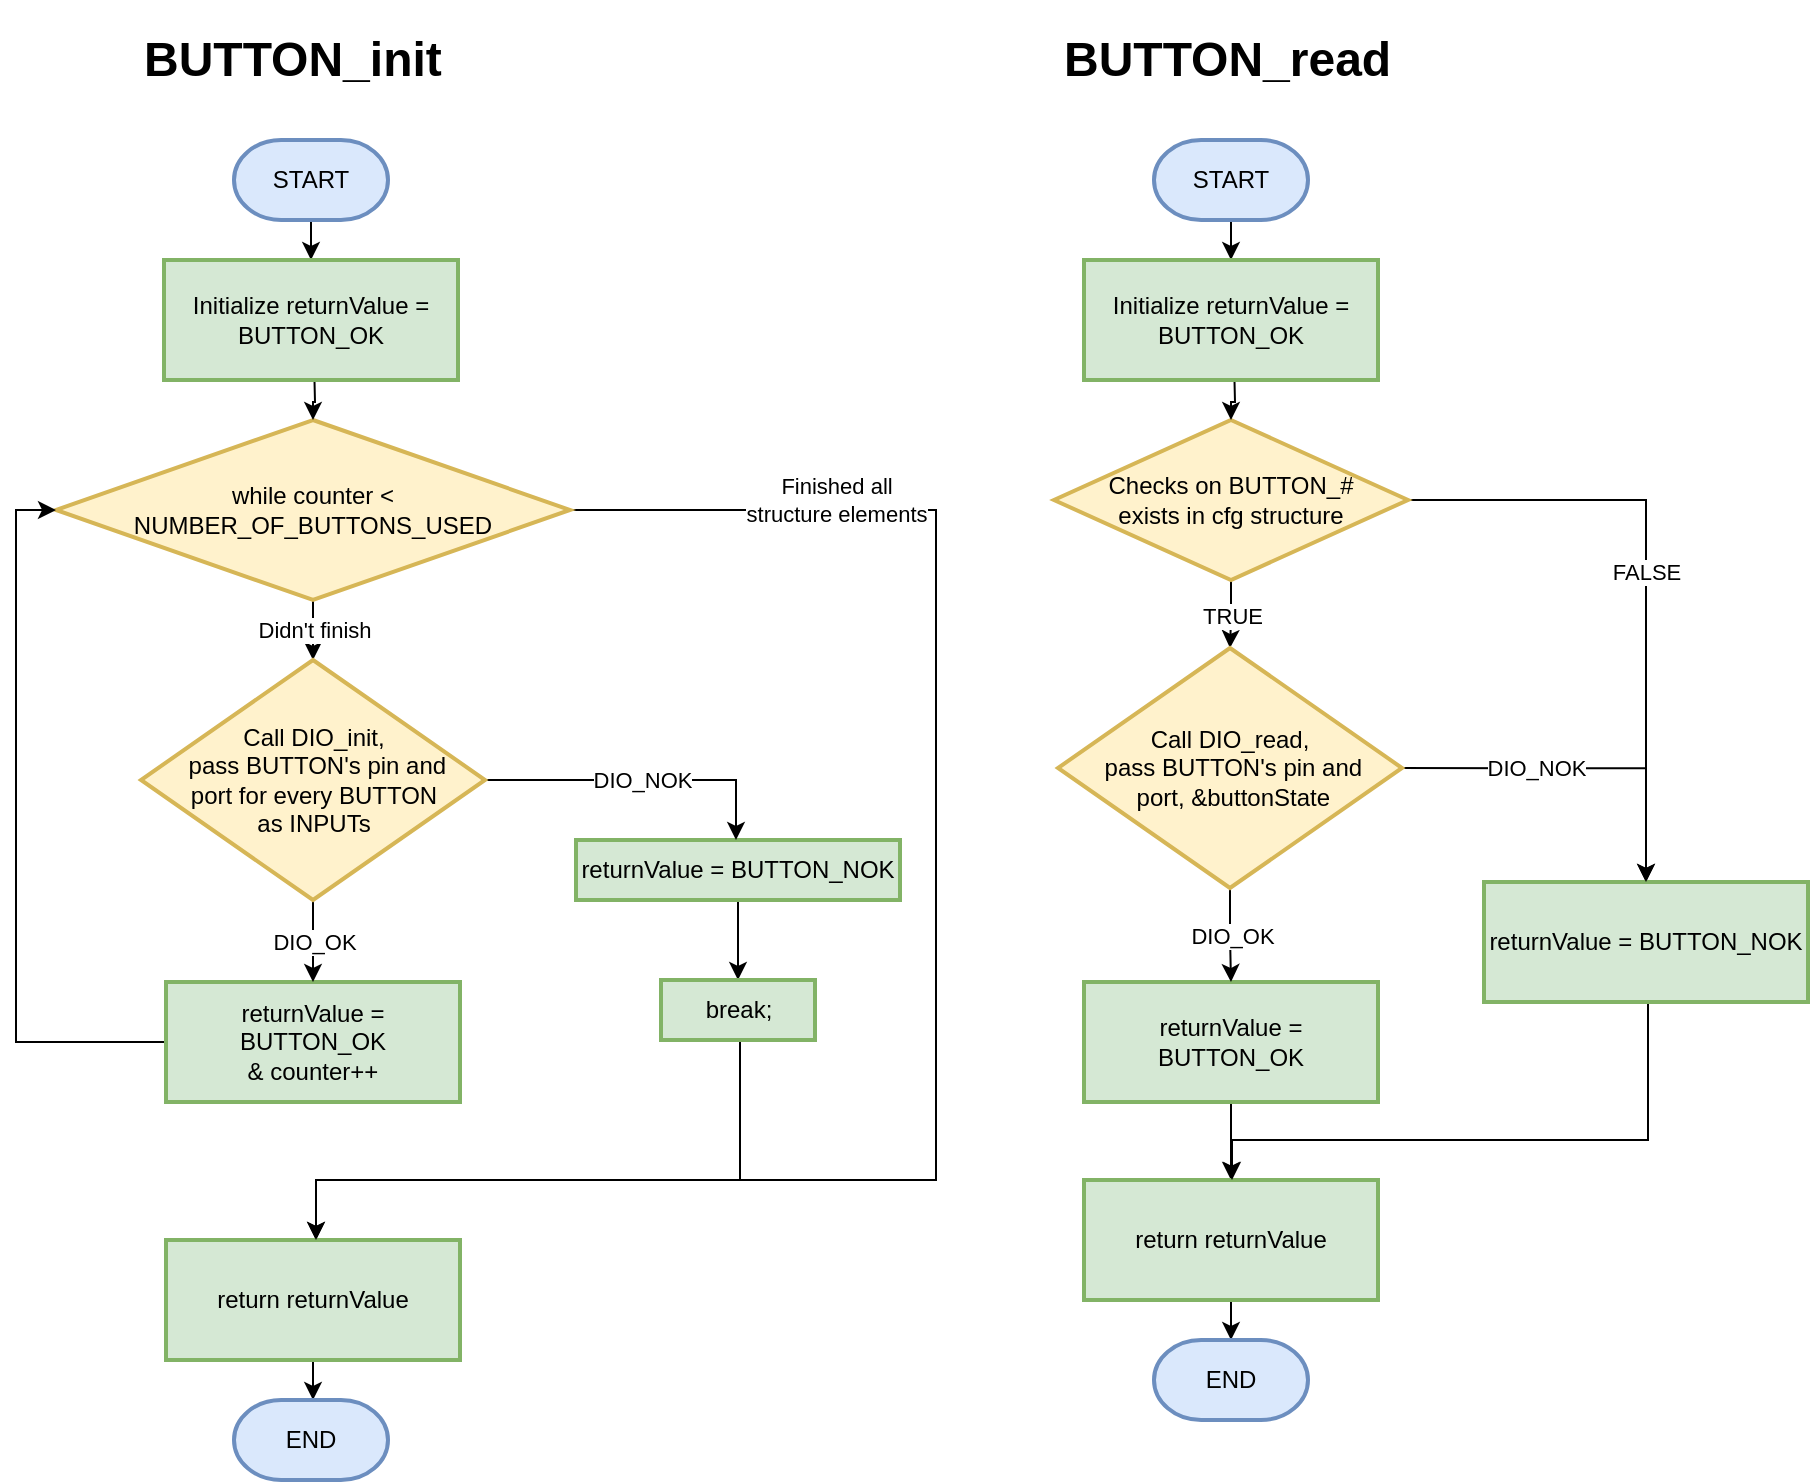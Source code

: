<mxfile version="20.8.16" type="device"><diagram name="Page-1" id="CQdS6ByPBAh9zdyBWX2h"><mxGraphModel dx="179" dy="410" grid="1" gridSize="10" guides="1" tooltips="1" connect="1" arrows="1" fold="1" page="1" pageScale="1" pageWidth="850" pageHeight="1100" math="0" shadow="0"><root><mxCell id="0"/><mxCell id="1" parent="0"/><mxCell id="8goRPoaNjqn1T6jbLpgk-20" value="" style="edgeStyle=orthogonalEdgeStyle;rounded=0;orthogonalLoop=1;jettySize=auto;html=1;" edge="1" parent="1" source="8goRPoaNjqn1T6jbLpgk-1" target="8goRPoaNjqn1T6jbLpgk-3"><mxGeometry relative="1" as="geometry"/></mxCell><mxCell id="8goRPoaNjqn1T6jbLpgk-1" value="START" style="strokeWidth=2;html=1;shape=mxgraph.flowchart.terminator;whiteSpace=wrap;fillColor=#dae8fc;strokeColor=#6c8ebf;fontFamily=Helvetica;" vertex="1" parent="1"><mxGeometry x="610" y="100" width="77" height="40" as="geometry"/></mxCell><mxCell id="8goRPoaNjqn1T6jbLpgk-16" value="FALSE" style="edgeStyle=orthogonalEdgeStyle;rounded=0;orthogonalLoop=1;jettySize=auto;html=1;" edge="1" parent="1" source="8goRPoaNjqn1T6jbLpgk-2" target="8goRPoaNjqn1T6jbLpgk-15"><mxGeometry relative="1" as="geometry"/></mxCell><mxCell id="8goRPoaNjqn1T6jbLpgk-45" value="TRUE" style="edgeStyle=orthogonalEdgeStyle;rounded=0;orthogonalLoop=1;jettySize=auto;html=1;" edge="1" parent="1" source="8goRPoaNjqn1T6jbLpgk-2" target="8goRPoaNjqn1T6jbLpgk-43"><mxGeometry relative="1" as="geometry"/></mxCell><mxCell id="8goRPoaNjqn1T6jbLpgk-2" value="Checks on BUTTON_#&lt;br&gt;exists in cfg structure" style="rhombus;whiteSpace=wrap;html=1;fillColor=#fff2cc;strokeColor=#d6b656;strokeWidth=2;fontFamily=Helvetica;" vertex="1" parent="1"><mxGeometry x="560" y="240" width="177" height="80" as="geometry"/></mxCell><mxCell id="8goRPoaNjqn1T6jbLpgk-19" value="" style="edgeStyle=orthogonalEdgeStyle;rounded=0;orthogonalLoop=1;jettySize=auto;html=1;" edge="1" parent="1" target="8goRPoaNjqn1T6jbLpgk-2"><mxGeometry relative="1" as="geometry"><mxPoint x="650.0" y="210" as="sourcePoint"/></mxGeometry></mxCell><mxCell id="8goRPoaNjqn1T6jbLpgk-3" value="Initialize returnValue = BUTTON_OK" style="whiteSpace=wrap;html=1;fillColor=#d5e8d4;strokeColor=#82b366;strokeWidth=2;fontFamily=Helvetica;" vertex="1" parent="1"><mxGeometry x="575" y="160" width="147" height="60" as="geometry"/></mxCell><mxCell id="8goRPoaNjqn1T6jbLpgk-4" value="&lt;h1&gt;BUTTON_read&lt;/h1&gt;" style="text;html=1;strokeColor=none;fillColor=none;spacing=5;spacingTop=-20;whiteSpace=wrap;overflow=hidden;rounded=0;" vertex="1" parent="1"><mxGeometry x="560" y="40" width="187" height="40" as="geometry"/></mxCell><mxCell id="8goRPoaNjqn1T6jbLpgk-12" value="" style="edgeStyle=orthogonalEdgeStyle;rounded=0;orthogonalLoop=1;jettySize=auto;html=1;" edge="1" parent="1" source="8goRPoaNjqn1T6jbLpgk-9" target="8goRPoaNjqn1T6jbLpgk-11"><mxGeometry relative="1" as="geometry"/></mxCell><mxCell id="8goRPoaNjqn1T6jbLpgk-9" value="returnValue = BUTTON_OK" style="whiteSpace=wrap;html=1;fillColor=#d5e8d4;strokeColor=#82b366;strokeWidth=2;fontFamily=Helvetica;" vertex="1" parent="1"><mxGeometry x="575" y="521" width="147" height="60" as="geometry"/></mxCell><mxCell id="8goRPoaNjqn1T6jbLpgk-14" value="" style="edgeStyle=orthogonalEdgeStyle;rounded=0;orthogonalLoop=1;jettySize=auto;html=1;" edge="1" parent="1" source="8goRPoaNjqn1T6jbLpgk-11" target="8goRPoaNjqn1T6jbLpgk-13"><mxGeometry relative="1" as="geometry"/></mxCell><mxCell id="8goRPoaNjqn1T6jbLpgk-11" value="return returnValue" style="whiteSpace=wrap;html=1;fillColor=#d5e8d4;strokeColor=#82b366;strokeWidth=2;fontFamily=Helvetica;" vertex="1" parent="1"><mxGeometry x="575" y="620" width="147" height="60" as="geometry"/></mxCell><mxCell id="8goRPoaNjqn1T6jbLpgk-13" value="END" style="strokeWidth=2;html=1;shape=mxgraph.flowchart.terminator;whiteSpace=wrap;fillColor=#dae8fc;strokeColor=#6c8ebf;fontFamily=Helvetica;" vertex="1" parent="1"><mxGeometry x="610" y="700" width="77" height="40" as="geometry"/></mxCell><mxCell id="8goRPoaNjqn1T6jbLpgk-51" style="edgeStyle=orthogonalEdgeStyle;rounded=0;orthogonalLoop=1;jettySize=auto;html=1;" edge="1" parent="1"><mxGeometry relative="1" as="geometry"><mxPoint x="857" y="531" as="sourcePoint"/><mxPoint x="649.0" y="620" as="targetPoint"/><Array as="points"><mxPoint x="857" y="600"/><mxPoint x="649" y="600"/></Array></mxGeometry></mxCell><mxCell id="8goRPoaNjqn1T6jbLpgk-15" value="returnValue = BUTTON_NOK" style="whiteSpace=wrap;html=1;fillColor=#d5e8d4;strokeColor=#82b366;strokeWidth=2;" vertex="1" parent="1"><mxGeometry x="775" y="471" width="162" height="60" as="geometry"/></mxCell><mxCell id="8goRPoaNjqn1T6jbLpgk-24" value="" style="edgeStyle=orthogonalEdgeStyle;rounded=0;orthogonalLoop=1;jettySize=auto;html=1;" edge="1" parent="1" source="8goRPoaNjqn1T6jbLpgk-25" target="8goRPoaNjqn1T6jbLpgk-30"><mxGeometry relative="1" as="geometry"/></mxCell><mxCell id="8goRPoaNjqn1T6jbLpgk-25" value="START" style="strokeWidth=2;html=1;shape=mxgraph.flowchart.terminator;whiteSpace=wrap;fillColor=#dae8fc;strokeColor=#6c8ebf;fontFamily=Helvetica;" vertex="1" parent="1"><mxGeometry x="150" y="100" width="77" height="40" as="geometry"/></mxCell><mxCell id="8goRPoaNjqn1T6jbLpgk-55" value="Didn't finish" style="edgeStyle=orthogonalEdgeStyle;rounded=0;orthogonalLoop=1;jettySize=auto;html=1;" edge="1" parent="1" source="8goRPoaNjqn1T6jbLpgk-28" target="8goRPoaNjqn1T6jbLpgk-53"><mxGeometry relative="1" as="geometry"/></mxCell><mxCell id="8goRPoaNjqn1T6jbLpgk-58" value="Finished all&lt;br&gt;structure elements" style="edgeStyle=orthogonalEdgeStyle;rounded=0;orthogonalLoop=1;jettySize=auto;html=1;" edge="1" parent="1" source="8goRPoaNjqn1T6jbLpgk-28" target="8goRPoaNjqn1T6jbLpgk-37"><mxGeometry x="-0.692" y="5" relative="1" as="geometry"><Array as="points"><mxPoint x="501" y="285"/><mxPoint x="501" y="620"/><mxPoint x="191" y="620"/></Array><mxPoint x="1" as="offset"/></mxGeometry></mxCell><mxCell id="8goRPoaNjqn1T6jbLpgk-28" value="while counter &amp;lt; &lt;br&gt;NUMBER_OF_BUTTONS_USED" style="rhombus;whiteSpace=wrap;html=1;fillColor=#fff2cc;strokeColor=#d6b656;strokeWidth=2;fontFamily=Helvetica;" vertex="1" parent="1"><mxGeometry x="61" y="240" width="257" height="90" as="geometry"/></mxCell><mxCell id="8goRPoaNjqn1T6jbLpgk-29" value="" style="edgeStyle=orthogonalEdgeStyle;rounded=0;orthogonalLoop=1;jettySize=auto;html=1;" edge="1" parent="1" target="8goRPoaNjqn1T6jbLpgk-28"><mxGeometry relative="1" as="geometry"><mxPoint x="190.0" y="210" as="sourcePoint"/></mxGeometry></mxCell><mxCell id="8goRPoaNjqn1T6jbLpgk-30" value="Initialize returnValue = BUTTON_OK" style="whiteSpace=wrap;html=1;fillColor=#d5e8d4;strokeColor=#82b366;strokeWidth=2;fontFamily=Helvetica;" vertex="1" parent="1"><mxGeometry x="115" y="160" width="147" height="60" as="geometry"/></mxCell><mxCell id="8goRPoaNjqn1T6jbLpgk-31" value="&lt;h1&gt;BUTTON_init&lt;/h1&gt;" style="text;html=1;strokeColor=none;fillColor=none;spacing=5;spacingTop=-20;whiteSpace=wrap;overflow=hidden;rounded=0;" vertex="1" parent="1"><mxGeometry x="100" y="40" width="187" height="40" as="geometry"/></mxCell><mxCell id="8goRPoaNjqn1T6jbLpgk-59" style="edgeStyle=orthogonalEdgeStyle;rounded=0;orthogonalLoop=1;jettySize=auto;html=1;entryX=0;entryY=0.5;entryDx=0;entryDy=0;" edge="1" parent="1" source="8goRPoaNjqn1T6jbLpgk-35" target="8goRPoaNjqn1T6jbLpgk-28"><mxGeometry relative="1" as="geometry"><Array as="points"><mxPoint x="41" y="551"/><mxPoint x="41" y="285"/></Array></mxGeometry></mxCell><mxCell id="8goRPoaNjqn1T6jbLpgk-35" value="returnValue = BUTTON_OK&lt;br&gt;&amp;amp; counter++" style="whiteSpace=wrap;html=1;fillColor=#d5e8d4;strokeColor=#82b366;strokeWidth=2;fontFamily=Helvetica;" vertex="1" parent="1"><mxGeometry x="116" y="521" width="147" height="60" as="geometry"/></mxCell><mxCell id="8goRPoaNjqn1T6jbLpgk-36" value="" style="edgeStyle=orthogonalEdgeStyle;rounded=0;orthogonalLoop=1;jettySize=auto;html=1;" edge="1" parent="1" source="8goRPoaNjqn1T6jbLpgk-37"><mxGeometry relative="1" as="geometry"><mxPoint x="189.526" y="730" as="targetPoint"/></mxGeometry></mxCell><mxCell id="8goRPoaNjqn1T6jbLpgk-37" value="return returnValue" style="whiteSpace=wrap;html=1;fillColor=#d5e8d4;strokeColor=#82b366;strokeWidth=2;fontFamily=Helvetica;" vertex="1" parent="1"><mxGeometry x="116" y="650" width="147" height="60" as="geometry"/></mxCell><mxCell id="8goRPoaNjqn1T6jbLpgk-38" value="END" style="strokeWidth=2;html=1;shape=mxgraph.flowchart.terminator;whiteSpace=wrap;fillColor=#dae8fc;strokeColor=#6c8ebf;fontFamily=Helvetica;" vertex="1" parent="1"><mxGeometry x="150" y="730" width="77" height="40" as="geometry"/></mxCell><mxCell id="8goRPoaNjqn1T6jbLpgk-61" value="" style="edgeStyle=orthogonalEdgeStyle;rounded=0;orthogonalLoop=1;jettySize=auto;html=1;" edge="1" parent="1" source="8goRPoaNjqn1T6jbLpgk-40" target="8goRPoaNjqn1T6jbLpgk-60"><mxGeometry relative="1" as="geometry"/></mxCell><mxCell id="8goRPoaNjqn1T6jbLpgk-40" value="returnValue = BUTTON_NOK" style="whiteSpace=wrap;html=1;fillColor=#d5e8d4;strokeColor=#82b366;strokeWidth=2;" vertex="1" parent="1"><mxGeometry x="321" y="450" width="162" height="30" as="geometry"/></mxCell><mxCell id="8goRPoaNjqn1T6jbLpgk-47" value="DIO_OK" style="edgeStyle=orthogonalEdgeStyle;rounded=0;orthogonalLoop=1;jettySize=auto;html=1;" edge="1" parent="1" source="8goRPoaNjqn1T6jbLpgk-43" target="8goRPoaNjqn1T6jbLpgk-9"><mxGeometry relative="1" as="geometry"/></mxCell><mxCell id="8goRPoaNjqn1T6jbLpgk-49" value="DIO_NOK&lt;br&gt;" style="edgeStyle=orthogonalEdgeStyle;rounded=0;orthogonalLoop=1;jettySize=auto;html=1;" edge="1" parent="1" target="8goRPoaNjqn1T6jbLpgk-15"><mxGeometry x="-0.236" relative="1" as="geometry"><mxPoint x="731.925" y="414.053" as="sourcePoint"/><mxPoint x="856" y="471" as="targetPoint"/><Array as="points"><mxPoint x="856" y="414"/></Array><mxPoint as="offset"/></mxGeometry></mxCell><mxCell id="8goRPoaNjqn1T6jbLpgk-43" value="Call DIO_read,&lt;br&gt;&amp;nbsp;pass BUTTON's pin and&lt;br&gt;&amp;nbsp;port, &amp;amp;buttonState" style="rhombus;whiteSpace=wrap;html=1;fillColor=#fff2cc;strokeColor=#d6b656;strokeWidth=2;" vertex="1" parent="1"><mxGeometry x="562" y="354" width="172" height="120" as="geometry"/></mxCell><mxCell id="8goRPoaNjqn1T6jbLpgk-54" value="DIO_OK" style="edgeStyle=orthogonalEdgeStyle;rounded=0;orthogonalLoop=1;jettySize=auto;html=1;" edge="1" parent="1" source="8goRPoaNjqn1T6jbLpgk-53" target="8goRPoaNjqn1T6jbLpgk-35"><mxGeometry relative="1" as="geometry"/></mxCell><mxCell id="8goRPoaNjqn1T6jbLpgk-56" value="DIO_NOK" style="edgeStyle=orthogonalEdgeStyle;rounded=0;orthogonalLoop=1;jettySize=auto;html=1;" edge="1" parent="1" source="8goRPoaNjqn1T6jbLpgk-53" target="8goRPoaNjqn1T6jbLpgk-40"><mxGeometry relative="1" as="geometry"><Array as="points"><mxPoint x="401" y="420"/></Array></mxGeometry></mxCell><mxCell id="8goRPoaNjqn1T6jbLpgk-53" value="Call DIO_init,&lt;br&gt;&amp;nbsp;pass BUTTON's pin&amp;nbsp;and &lt;br&gt;port for every BUTTON&lt;br&gt;as INPUTs" style="rhombus;whiteSpace=wrap;html=1;fillColor=#fff2cc;strokeColor=#d6b656;strokeWidth=2;" vertex="1" parent="1"><mxGeometry x="103.5" y="360" width="172" height="120" as="geometry"/></mxCell><mxCell id="8goRPoaNjqn1T6jbLpgk-62" style="edgeStyle=orthogonalEdgeStyle;rounded=0;orthogonalLoop=1;jettySize=auto;html=1;" edge="1" parent="1" source="8goRPoaNjqn1T6jbLpgk-60" target="8goRPoaNjqn1T6jbLpgk-37"><mxGeometry relative="1" as="geometry"><Array as="points"><mxPoint x="403" y="620"/><mxPoint x="191" y="620"/></Array></mxGeometry></mxCell><mxCell id="8goRPoaNjqn1T6jbLpgk-60" value="break;" style="whiteSpace=wrap;html=1;fillColor=#d5e8d4;strokeColor=#82b366;strokeWidth=2;" vertex="1" parent="1"><mxGeometry x="363.5" y="520" width="77" height="30" as="geometry"/></mxCell></root></mxGraphModel></diagram></mxfile>